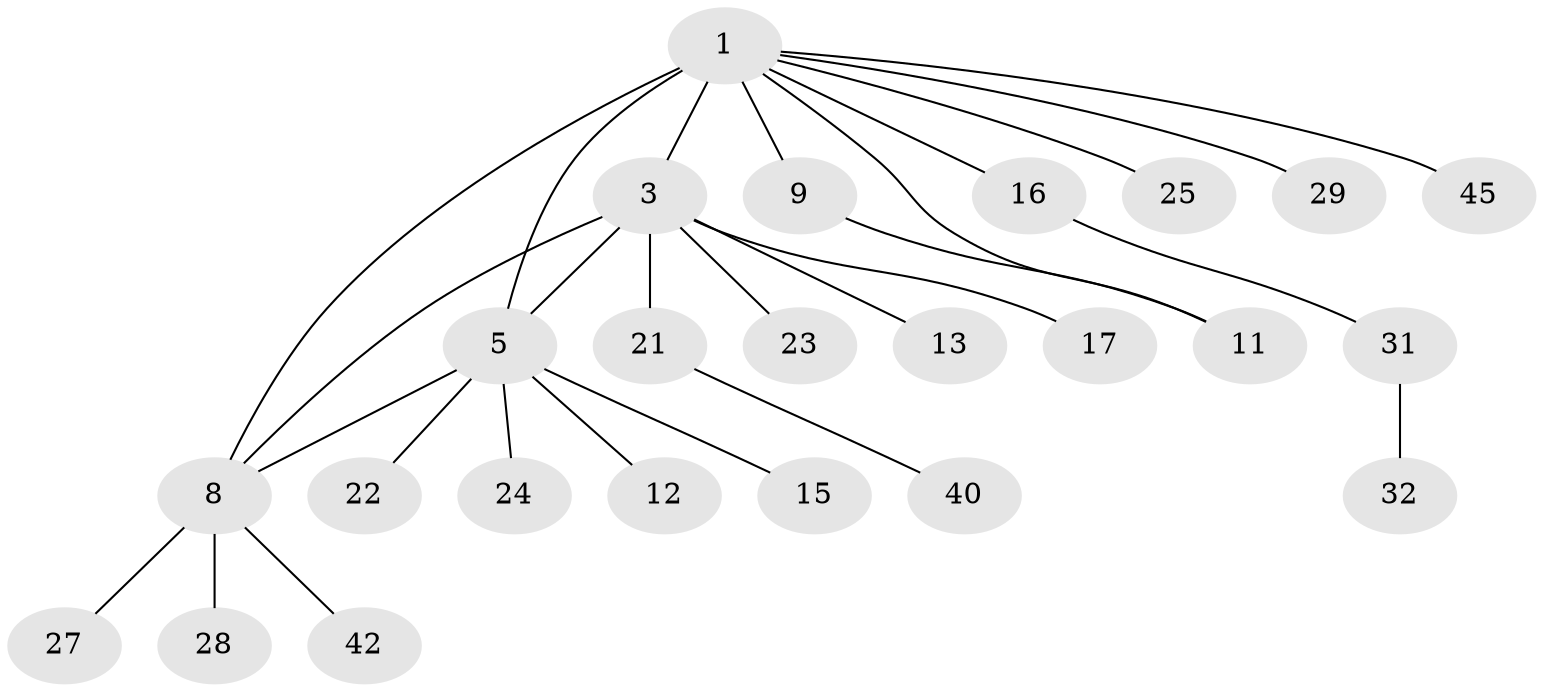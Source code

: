 // original degree distribution, {3: 0.12244897959183673, 6: 0.02040816326530612, 7: 0.04081632653061224, 5: 0.02040816326530612, 10: 0.02040816326530612, 4: 0.02040816326530612, 8: 0.02040816326530612, 2: 0.1836734693877551, 1: 0.5510204081632653}
// Generated by graph-tools (version 1.1) at 2025/19/03/04/25 18:19:52]
// undirected, 24 vertices, 27 edges
graph export_dot {
graph [start="1"]
  node [color=gray90,style=filled];
  1 [super="+2"];
  3 [super="+4"];
  5 [super="+6+7+48"];
  8 [super="+18+38+41"];
  9 [super="+35"];
  11 [super="+30"];
  12;
  13;
  15;
  16 [super="+49"];
  17 [super="+26+39"];
  21;
  22;
  23;
  24;
  25;
  27;
  28 [super="+44"];
  29;
  31;
  32 [super="+36"];
  40;
  42;
  45 [super="+46"];
  1 -- 5 [weight=3];
  1 -- 3 [weight=2];
  1 -- 8;
  1 -- 9;
  1 -- 11;
  1 -- 45;
  1 -- 16;
  1 -- 25;
  1 -- 29;
  3 -- 8;
  3 -- 17;
  3 -- 21;
  3 -- 23;
  3 -- 13;
  3 -- 5;
  5 -- 22;
  5 -- 24;
  5 -- 12;
  5 -- 15;
  5 -- 8;
  8 -- 28;
  8 -- 42;
  8 -- 27;
  9 -- 11;
  16 -- 31;
  21 -- 40;
  31 -- 32;
}
